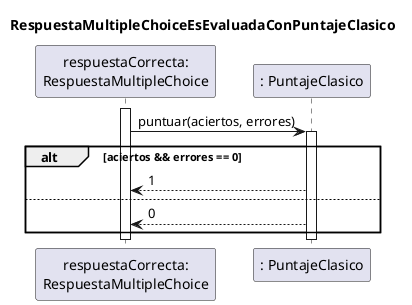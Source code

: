 @startuml
skinparam classAttributeIconSize 0

title RespuestaMultipleChoiceEsEvaluadaConPuntajeClasico

participant "respuestaCorrecta:\nRespuestaMultipleChoice" as respuesta
participant ": PuntajeClasico" as puntaje

activate respuesta
    respuesta -> puntaje: puntuar(aciertos, errores)
    activate puntaje
        alt aciertos && errores == 0
            puntaje --> respuesta: 1
        else 
            puntaje --> respuesta: 0
        end
    deactivate puntaje
deactivate respuesta

@enduml
